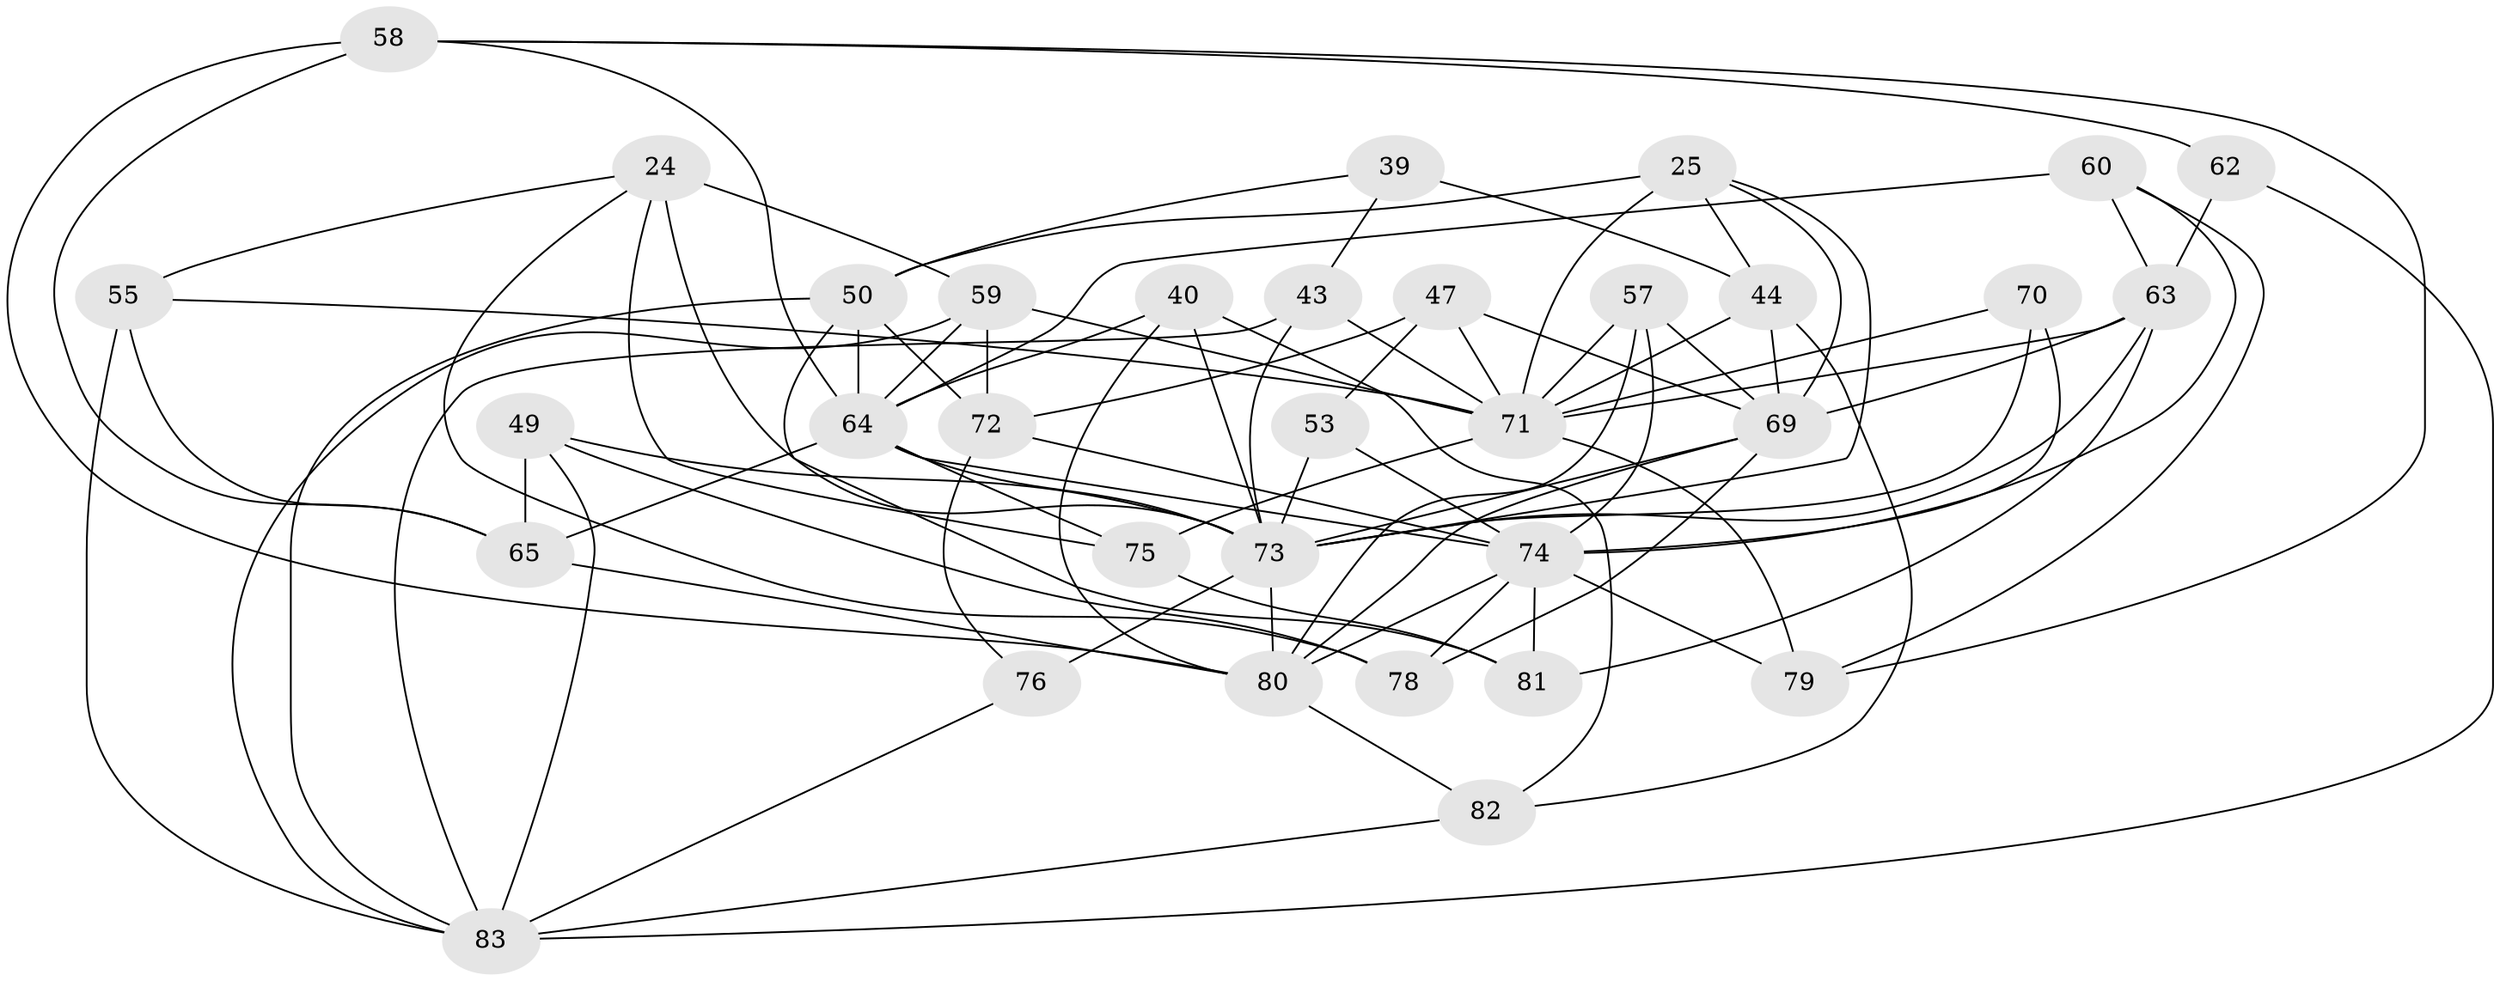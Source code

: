 // original degree distribution, {4: 1.0}
// Generated by graph-tools (version 1.1) at 2025/03/03/04/25 22:03:44]
// undirected, 33 vertices, 88 edges
graph export_dot {
graph [start="1"]
  node [color=gray90,style=filled];
  24 [super="+7+11"];
  25 [super="+3+19"];
  39;
  40;
  43;
  44 [super="+23"];
  47;
  49;
  50 [super="+20"];
  53;
  55;
  57;
  58 [super="+35"];
  59 [super="+34"];
  60 [super="+52"];
  62;
  63 [super="+61+41"];
  64 [super="+1+12+10+54"];
  65 [super="+5"];
  69 [super="+66"];
  70;
  71 [super="+36+51+48"];
  72 [super="+45"];
  73 [super="+22+31+67+68"];
  74 [super="+8+14+21+29"];
  75;
  76;
  78;
  79 [super="+42"];
  80 [super="+32+77"];
  81;
  82;
  83 [super="+56"];
  24 -- 55;
  24 -- 78;
  24 -- 59 [weight=2];
  24 -- 75;
  24 -- 73 [weight=3];
  25 -- 44;
  25 -- 50 [weight=2];
  25 -- 73;
  25 -- 69 [weight=2];
  25 -- 71 [weight=2];
  39 -- 44 [weight=2];
  39 -- 43;
  39 -- 50;
  40 -- 82;
  40 -- 64;
  40 -- 73;
  40 -- 80;
  43 -- 73;
  43 -- 83;
  43 -- 71;
  44 -- 82;
  44 -- 69;
  44 -- 71;
  47 -- 53;
  47 -- 72;
  47 -- 69;
  47 -- 71;
  49 -- 78;
  49 -- 65;
  49 -- 83;
  49 -- 73;
  50 -- 72;
  50 -- 64 [weight=2];
  50 -- 81;
  50 -- 83;
  53 -- 74;
  53 -- 73 [weight=2];
  55 -- 65;
  55 -- 83;
  55 -- 71;
  57 -- 69;
  57 -- 74;
  57 -- 71;
  57 -- 80;
  58 -- 65 [weight=2];
  58 -- 64;
  58 -- 62;
  58 -- 79;
  58 -- 80;
  59 -- 64;
  59 -- 83;
  59 -- 72;
  59 -- 71;
  60 -- 64 [weight=2];
  60 -- 79;
  60 -- 74;
  60 -- 63 [weight=2];
  62 -- 63 [weight=2];
  62 -- 83;
  63 -- 73 [weight=5];
  63 -- 71 [weight=3];
  63 -- 69;
  63 -- 81;
  64 -- 75;
  64 -- 74 [weight=2];
  64 -- 65;
  64 -- 73;
  65 -- 80;
  69 -- 73 [weight=4];
  69 -- 78;
  69 -- 80;
  70 -- 73 [weight=2];
  70 -- 74;
  70 -- 71;
  71 -- 79 [weight=3];
  71 -- 75;
  72 -- 76;
  72 -- 74 [weight=2];
  73 -- 76 [weight=2];
  73 -- 80;
  74 -- 78;
  74 -- 81;
  74 -- 79;
  74 -- 80;
  75 -- 81;
  76 -- 83;
  80 -- 82;
  82 -- 83;
}

